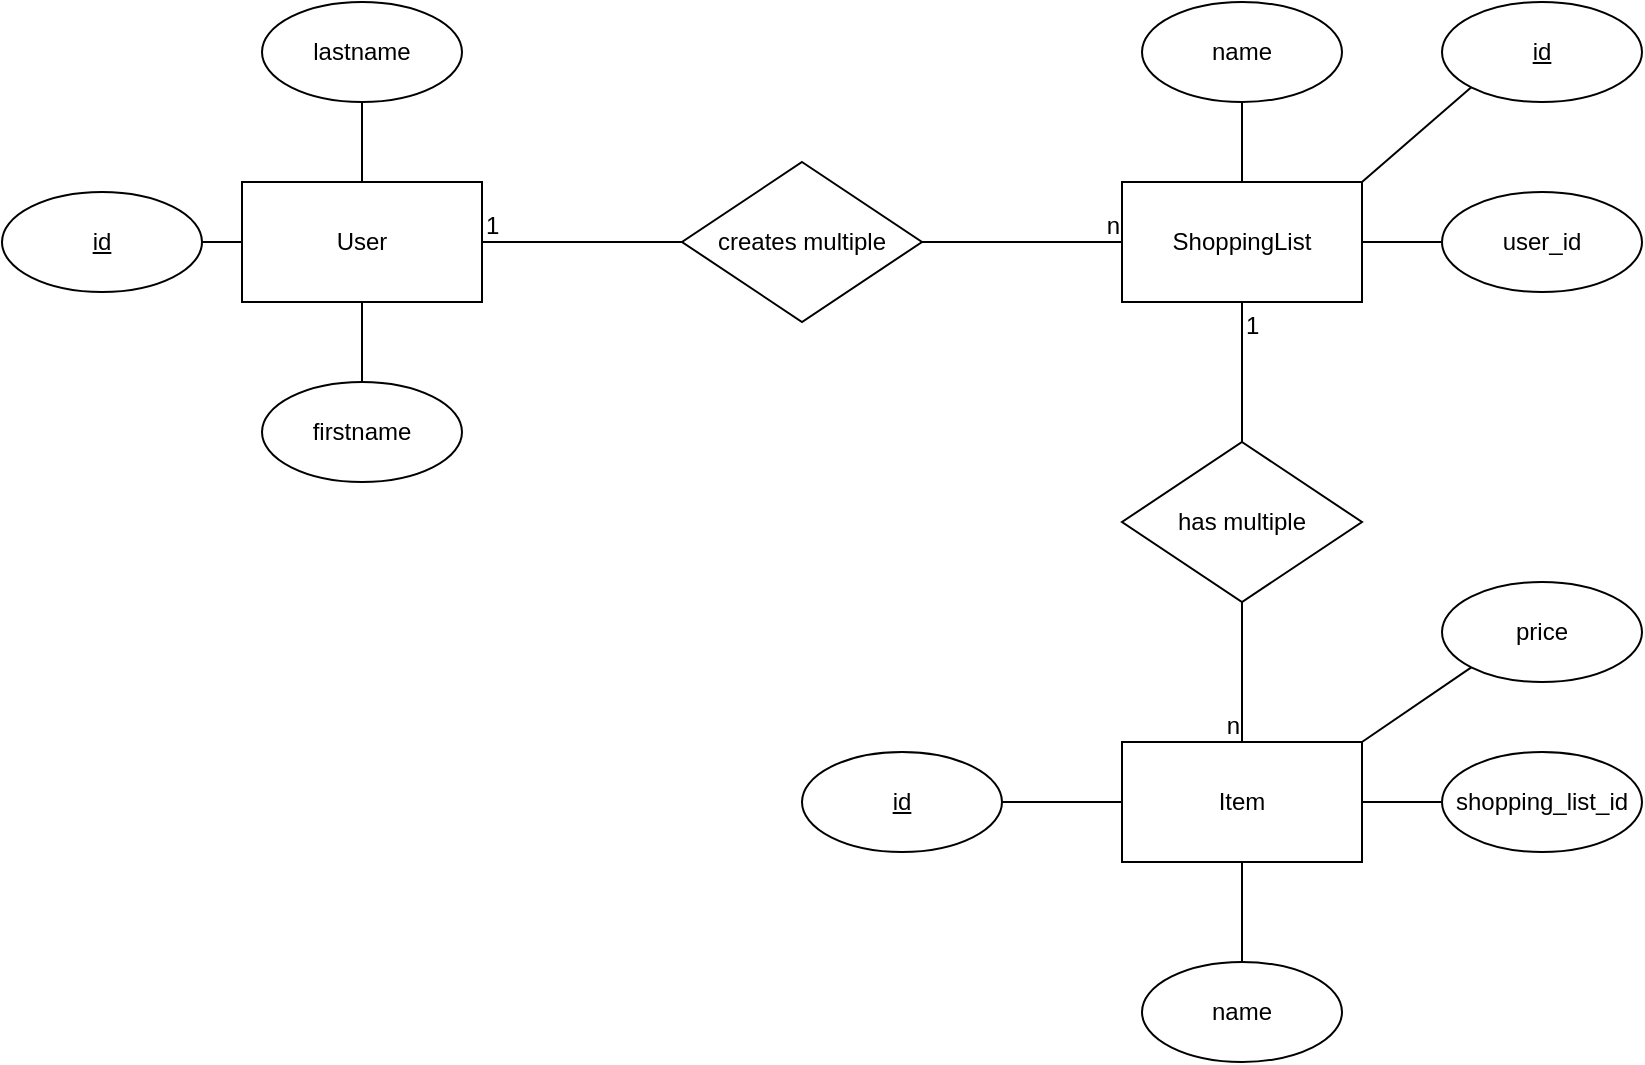 <mxfile version="26.0.11">
  <diagram name="Seite-1" id="Bt0Od5kYejkrTGKCVneC">
    <mxGraphModel dx="1026" dy="647" grid="1" gridSize="10" guides="1" tooltips="1" connect="1" arrows="1" fold="1" page="1" pageScale="1" pageWidth="827" pageHeight="1169" math="0" shadow="0">
      <root>
        <mxCell id="0" />
        <mxCell id="1" parent="0" />
        <mxCell id="PO5OeeNQ50SsahlkgrON-1" value="User" style="rounded=0;whiteSpace=wrap;html=1;" vertex="1" parent="1">
          <mxGeometry x="120" y="160" width="120" height="60" as="geometry" />
        </mxCell>
        <mxCell id="PO5OeeNQ50SsahlkgrON-2" value="ShoppingList" style="rounded=0;whiteSpace=wrap;html=1;" vertex="1" parent="1">
          <mxGeometry x="560" y="160" width="120" height="60" as="geometry" />
        </mxCell>
        <mxCell id="PO5OeeNQ50SsahlkgrON-3" value="Item" style="rounded=0;whiteSpace=wrap;html=1;" vertex="1" parent="1">
          <mxGeometry x="560" y="440" width="120" height="60" as="geometry" />
        </mxCell>
        <mxCell id="PO5OeeNQ50SsahlkgrON-4" value="&lt;u&gt;id&lt;/u&gt;" style="ellipse;whiteSpace=wrap;html=1;" vertex="1" parent="1">
          <mxGeometry y="165" width="100" height="50" as="geometry" />
        </mxCell>
        <mxCell id="PO5OeeNQ50SsahlkgrON-5" value="firstname" style="ellipse;whiteSpace=wrap;html=1;" vertex="1" parent="1">
          <mxGeometry x="130" y="260" width="100" height="50" as="geometry" />
        </mxCell>
        <mxCell id="PO5OeeNQ50SsahlkgrON-6" value="lastname" style="ellipse;whiteSpace=wrap;html=1;" vertex="1" parent="1">
          <mxGeometry x="130" y="70" width="100" height="50" as="geometry" />
        </mxCell>
        <mxCell id="PO5OeeNQ50SsahlkgrON-7" value="creates multiple" style="rhombus;whiteSpace=wrap;html=1;" vertex="1" parent="1">
          <mxGeometry x="340" y="150" width="120" height="80" as="geometry" />
        </mxCell>
        <mxCell id="PO5OeeNQ50SsahlkgrON-8" value="" style="endArrow=none;html=1;rounded=0;exitX=1;exitY=0.5;exitDx=0;exitDy=0;" edge="1" parent="1" source="PO5OeeNQ50SsahlkgrON-4">
          <mxGeometry width="50" height="50" relative="1" as="geometry">
            <mxPoint x="390" y="240" as="sourcePoint" />
            <mxPoint x="120" y="190" as="targetPoint" />
          </mxGeometry>
        </mxCell>
        <mxCell id="PO5OeeNQ50SsahlkgrON-9" value="" style="endArrow=none;html=1;rounded=0;entryX=0.5;entryY=1;entryDx=0;entryDy=0;exitX=0.5;exitY=0;exitDx=0;exitDy=0;" edge="1" parent="1" source="PO5OeeNQ50SsahlkgrON-5" target="PO5OeeNQ50SsahlkgrON-1">
          <mxGeometry width="50" height="50" relative="1" as="geometry">
            <mxPoint x="150" y="290" as="sourcePoint" />
            <mxPoint x="200" y="240" as="targetPoint" />
          </mxGeometry>
        </mxCell>
        <mxCell id="PO5OeeNQ50SsahlkgrON-10" value="" style="endArrow=none;html=1;rounded=0;entryX=0.5;entryY=1;entryDx=0;entryDy=0;exitX=0.5;exitY=0;exitDx=0;exitDy=0;" edge="1" parent="1" source="PO5OeeNQ50SsahlkgrON-1" target="PO5OeeNQ50SsahlkgrON-6">
          <mxGeometry width="50" height="50" relative="1" as="geometry">
            <mxPoint x="260" y="350" as="sourcePoint" />
            <mxPoint x="310" y="300" as="targetPoint" />
          </mxGeometry>
        </mxCell>
        <mxCell id="PO5OeeNQ50SsahlkgrON-13" value="" style="endArrow=none;html=1;rounded=0;exitX=1;exitY=0.5;exitDx=0;exitDy=0;" edge="1" parent="1" source="PO5OeeNQ50SsahlkgrON-1">
          <mxGeometry relative="1" as="geometry">
            <mxPoint x="330" y="220" as="sourcePoint" />
            <mxPoint x="340" y="190" as="targetPoint" />
          </mxGeometry>
        </mxCell>
        <mxCell id="PO5OeeNQ50SsahlkgrON-14" value="1" style="resizable=0;html=1;whiteSpace=wrap;align=left;verticalAlign=bottom;" connectable="0" vertex="1" parent="PO5OeeNQ50SsahlkgrON-13">
          <mxGeometry x="-1" relative="1" as="geometry" />
        </mxCell>
        <mxCell id="PO5OeeNQ50SsahlkgrON-15" value="" style="resizable=0;html=1;whiteSpace=wrap;align=right;verticalAlign=bottom;" connectable="0" vertex="1" parent="PO5OeeNQ50SsahlkgrON-13">
          <mxGeometry x="1" relative="1" as="geometry" />
        </mxCell>
        <mxCell id="PO5OeeNQ50SsahlkgrON-20" value="" style="endArrow=none;html=1;rounded=0;exitX=1;exitY=0.5;exitDx=0;exitDy=0;entryX=0;entryY=0.5;entryDx=0;entryDy=0;" edge="1" parent="1" source="PO5OeeNQ50SsahlkgrON-7" target="PO5OeeNQ50SsahlkgrON-2">
          <mxGeometry relative="1" as="geometry">
            <mxPoint x="450" y="260" as="sourcePoint" />
            <mxPoint x="610" y="260" as="targetPoint" />
          </mxGeometry>
        </mxCell>
        <mxCell id="PO5OeeNQ50SsahlkgrON-21" value="" style="resizable=0;html=1;whiteSpace=wrap;align=left;verticalAlign=bottom;" connectable="0" vertex="1" parent="PO5OeeNQ50SsahlkgrON-20">
          <mxGeometry x="-1" relative="1" as="geometry" />
        </mxCell>
        <mxCell id="PO5OeeNQ50SsahlkgrON-22" value="n" style="resizable=0;html=1;whiteSpace=wrap;align=right;verticalAlign=bottom;" connectable="0" vertex="1" parent="PO5OeeNQ50SsahlkgrON-20">
          <mxGeometry x="1" relative="1" as="geometry" />
        </mxCell>
        <mxCell id="PO5OeeNQ50SsahlkgrON-23" value="has multiple" style="rhombus;whiteSpace=wrap;html=1;" vertex="1" parent="1">
          <mxGeometry x="560" y="290" width="120" height="80" as="geometry" />
        </mxCell>
        <mxCell id="PO5OeeNQ50SsahlkgrON-24" value="" style="endArrow=none;html=1;rounded=0;exitX=0.5;exitY=1;exitDx=0;exitDy=0;entryX=0.5;entryY=0;entryDx=0;entryDy=0;" edge="1" parent="1" source="PO5OeeNQ50SsahlkgrON-23" target="PO5OeeNQ50SsahlkgrON-3">
          <mxGeometry relative="1" as="geometry">
            <mxPoint x="640" y="380" as="sourcePoint" />
            <mxPoint x="740" y="380" as="targetPoint" />
          </mxGeometry>
        </mxCell>
        <mxCell id="PO5OeeNQ50SsahlkgrON-25" value="" style="resizable=0;html=1;whiteSpace=wrap;align=left;verticalAlign=bottom;" connectable="0" vertex="1" parent="PO5OeeNQ50SsahlkgrON-24">
          <mxGeometry x="-1" relative="1" as="geometry" />
        </mxCell>
        <mxCell id="PO5OeeNQ50SsahlkgrON-26" value="n" style="resizable=0;html=1;whiteSpace=wrap;align=right;verticalAlign=bottom;" connectable="0" vertex="1" parent="PO5OeeNQ50SsahlkgrON-24">
          <mxGeometry x="1" relative="1" as="geometry" />
        </mxCell>
        <mxCell id="PO5OeeNQ50SsahlkgrON-27" value="" style="endArrow=none;html=1;rounded=0;exitX=0.5;exitY=1;exitDx=0;exitDy=0;entryX=0.5;entryY=0;entryDx=0;entryDy=0;" edge="1" parent="1" source="PO5OeeNQ50SsahlkgrON-2" target="PO5OeeNQ50SsahlkgrON-23">
          <mxGeometry relative="1" as="geometry">
            <mxPoint x="250" y="200" as="sourcePoint" />
            <mxPoint x="350" y="200" as="targetPoint" />
          </mxGeometry>
        </mxCell>
        <mxCell id="PO5OeeNQ50SsahlkgrON-28" value="1" style="resizable=0;html=1;whiteSpace=wrap;align=left;verticalAlign=bottom;" connectable="0" vertex="1" parent="PO5OeeNQ50SsahlkgrON-27">
          <mxGeometry x="-1" relative="1" as="geometry">
            <mxPoint y="20" as="offset" />
          </mxGeometry>
        </mxCell>
        <mxCell id="PO5OeeNQ50SsahlkgrON-29" value="" style="resizable=0;html=1;whiteSpace=wrap;align=right;verticalAlign=bottom;" connectable="0" vertex="1" parent="PO5OeeNQ50SsahlkgrON-27">
          <mxGeometry x="1" relative="1" as="geometry" />
        </mxCell>
        <mxCell id="PO5OeeNQ50SsahlkgrON-30" value="&lt;u&gt;id&lt;/u&gt;" style="ellipse;whiteSpace=wrap;html=1;" vertex="1" parent="1">
          <mxGeometry x="400" y="445" width="100" height="50" as="geometry" />
        </mxCell>
        <mxCell id="PO5OeeNQ50SsahlkgrON-31" value="" style="endArrow=none;html=1;rounded=0;entryX=0;entryY=0.5;entryDx=0;entryDy=0;exitX=1;exitY=0.5;exitDx=0;exitDy=0;" edge="1" parent="1" source="PO5OeeNQ50SsahlkgrON-30" target="PO5OeeNQ50SsahlkgrON-3">
          <mxGeometry width="50" height="50" relative="1" as="geometry">
            <mxPoint x="420" y="440" as="sourcePoint" />
            <mxPoint x="450" y="370" as="targetPoint" />
          </mxGeometry>
        </mxCell>
        <mxCell id="PO5OeeNQ50SsahlkgrON-32" value="name" style="ellipse;whiteSpace=wrap;html=1;" vertex="1" parent="1">
          <mxGeometry x="570" y="550" width="100" height="50" as="geometry" />
        </mxCell>
        <mxCell id="PO5OeeNQ50SsahlkgrON-33" value="" style="endArrow=none;html=1;rounded=0;entryX=0.5;entryY=1;entryDx=0;entryDy=0;exitX=0.5;exitY=0;exitDx=0;exitDy=0;" edge="1" parent="1" source="PO5OeeNQ50SsahlkgrON-32" target="PO5OeeNQ50SsahlkgrON-3">
          <mxGeometry width="50" height="50" relative="1" as="geometry">
            <mxPoint x="334" y="565" as="sourcePoint" />
            <mxPoint x="364" y="495" as="targetPoint" />
          </mxGeometry>
        </mxCell>
        <mxCell id="PO5OeeNQ50SsahlkgrON-34" value="price" style="ellipse;whiteSpace=wrap;html=1;" vertex="1" parent="1">
          <mxGeometry x="720" y="360" width="100" height="50" as="geometry" />
        </mxCell>
        <mxCell id="PO5OeeNQ50SsahlkgrON-35" value="" style="endArrow=none;html=1;rounded=0;entryX=1;entryY=0;entryDx=0;entryDy=0;exitX=0;exitY=1;exitDx=0;exitDy=0;" edge="1" parent="1" source="PO5OeeNQ50SsahlkgrON-34" target="PO5OeeNQ50SsahlkgrON-3">
          <mxGeometry width="50" height="50" relative="1" as="geometry">
            <mxPoint x="510" y="590" as="sourcePoint" />
            <mxPoint x="540" y="520" as="targetPoint" />
          </mxGeometry>
        </mxCell>
        <mxCell id="PO5OeeNQ50SsahlkgrON-36" value="shopping_list_id" style="ellipse;whiteSpace=wrap;html=1;" vertex="1" parent="1">
          <mxGeometry x="720" y="445" width="100" height="50" as="geometry" />
        </mxCell>
        <mxCell id="PO5OeeNQ50SsahlkgrON-37" value="" style="endArrow=none;html=1;rounded=0;entryX=1;entryY=0.5;entryDx=0;entryDy=0;exitX=0;exitY=0.5;exitDx=0;exitDy=0;" edge="1" parent="1" source="PO5OeeNQ50SsahlkgrON-36" target="PO5OeeNQ50SsahlkgrON-3">
          <mxGeometry width="50" height="50" relative="1" as="geometry">
            <mxPoint x="650" y="585" as="sourcePoint" />
            <mxPoint x="680" y="515" as="targetPoint" />
          </mxGeometry>
        </mxCell>
        <mxCell id="PO5OeeNQ50SsahlkgrON-38" value="name" style="ellipse;whiteSpace=wrap;html=1;" vertex="1" parent="1">
          <mxGeometry x="570" y="70" width="100" height="50" as="geometry" />
        </mxCell>
        <mxCell id="PO5OeeNQ50SsahlkgrON-39" value="" style="endArrow=none;html=1;rounded=0;entryX=0.5;entryY=0;entryDx=0;entryDy=0;exitX=0.5;exitY=1;exitDx=0;exitDy=0;" edge="1" parent="1" source="PO5OeeNQ50SsahlkgrON-38" target="PO5OeeNQ50SsahlkgrON-2">
          <mxGeometry width="50" height="50" relative="1" as="geometry">
            <mxPoint x="620" y="120" as="sourcePoint" />
            <mxPoint x="590" y="10" as="targetPoint" />
          </mxGeometry>
        </mxCell>
        <mxCell id="PO5OeeNQ50SsahlkgrON-40" value="&lt;u&gt;id&lt;/u&gt;" style="ellipse;whiteSpace=wrap;html=1;" vertex="1" parent="1">
          <mxGeometry x="720" y="70" width="100" height="50" as="geometry" />
        </mxCell>
        <mxCell id="PO5OeeNQ50SsahlkgrON-41" value="" style="endArrow=none;html=1;rounded=0;entryX=1;entryY=0;entryDx=0;entryDy=0;exitX=0;exitY=1;exitDx=0;exitDy=0;" edge="1" parent="1" source="PO5OeeNQ50SsahlkgrON-40" target="PO5OeeNQ50SsahlkgrON-2">
          <mxGeometry width="50" height="50" relative="1" as="geometry">
            <mxPoint x="710" y="100" as="sourcePoint" />
            <mxPoint x="740" y="30" as="targetPoint" />
          </mxGeometry>
        </mxCell>
        <mxCell id="PO5OeeNQ50SsahlkgrON-42" value="user_id" style="ellipse;whiteSpace=wrap;html=1;" vertex="1" parent="1">
          <mxGeometry x="720" y="165" width="100" height="50" as="geometry" />
        </mxCell>
        <mxCell id="PO5OeeNQ50SsahlkgrON-43" value="" style="endArrow=none;html=1;rounded=0;entryX=1;entryY=0.5;entryDx=0;entryDy=0;exitX=0;exitY=0.5;exitDx=0;exitDy=0;" edge="1" parent="1" source="PO5OeeNQ50SsahlkgrON-42" target="PO5OeeNQ50SsahlkgrON-2">
          <mxGeometry width="50" height="50" relative="1" as="geometry">
            <mxPoint x="490" y="270" as="sourcePoint" />
            <mxPoint x="520" y="200" as="targetPoint" />
          </mxGeometry>
        </mxCell>
      </root>
    </mxGraphModel>
  </diagram>
</mxfile>
